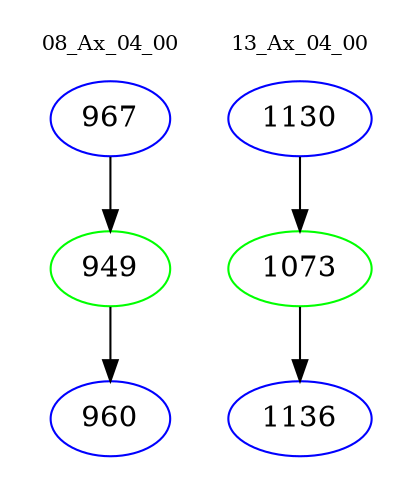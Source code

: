 digraph{
subgraph cluster_0 {
color = white
label = "08_Ax_04_00";
fontsize=10;
T0_967 [label="967", color="blue"]
T0_967 -> T0_949 [color="black"]
T0_949 [label="949", color="green"]
T0_949 -> T0_960 [color="black"]
T0_960 [label="960", color="blue"]
}
subgraph cluster_1 {
color = white
label = "13_Ax_04_00";
fontsize=10;
T1_1130 [label="1130", color="blue"]
T1_1130 -> T1_1073 [color="black"]
T1_1073 [label="1073", color="green"]
T1_1073 -> T1_1136 [color="black"]
T1_1136 [label="1136", color="blue"]
}
}
